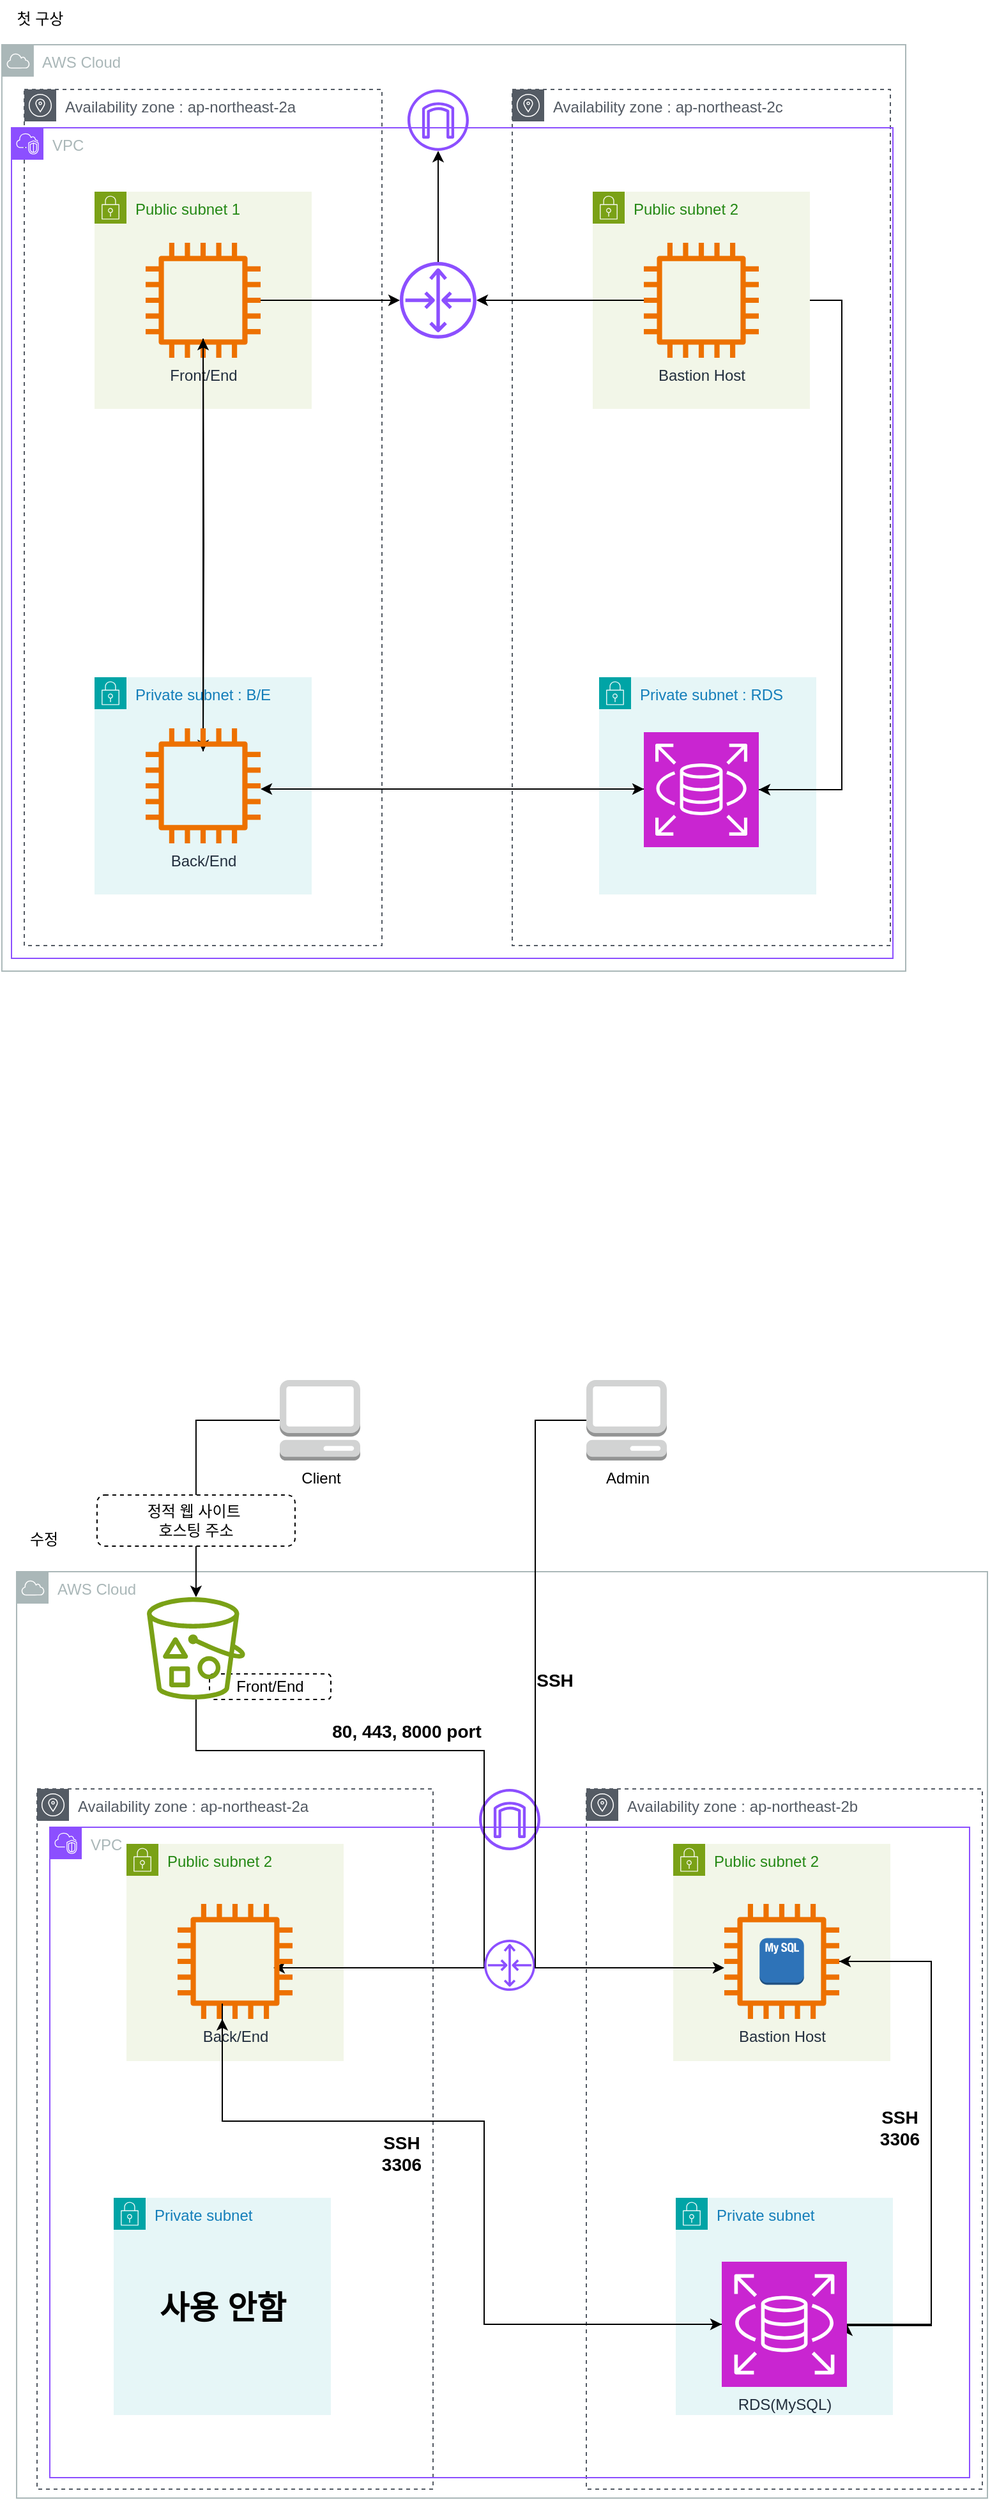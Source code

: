<mxfile version="24.8.3">
  <diagram name="페이지-1" id="5gEI9ucqlpTtz-7oKbEV">
    <mxGraphModel dx="1434" dy="780" grid="1" gridSize="10" guides="1" tooltips="1" connect="1" arrows="1" fold="1" page="1" pageScale="1" pageWidth="827" pageHeight="1169" math="0" shadow="0">
      <root>
        <mxCell id="0" />
        <mxCell id="1" parent="0" />
        <mxCell id="hJIwRo_jDM6yLLJMVprT-30" value="Availability zone : ap-northeast-2c" style="sketch=0;outlineConnect=0;gradientColor=none;html=1;whiteSpace=wrap;fontSize=12;fontStyle=0;shape=mxgraph.aws4.group;grIcon=mxgraph.aws4.group_availability_zone;strokeColor=#545B64;fillColor=none;verticalAlign=top;align=left;spacingLeft=30;fontColor=#545B64;dashed=1;movable=1;resizable=1;rotatable=1;deletable=1;editable=1;locked=0;connectable=1;" parent="1" vertex="1">
          <mxGeometry x="422" y="210" width="296" height="670" as="geometry" />
        </mxCell>
        <mxCell id="hJIwRo_jDM6yLLJMVprT-66" value="AWS Cloud" style="sketch=0;outlineConnect=0;gradientColor=none;html=1;whiteSpace=wrap;fontSize=12;fontStyle=0;shape=mxgraph.aws4.group;grIcon=mxgraph.aws4.group_aws_cloud;strokeColor=#AAB7B8;fillColor=none;verticalAlign=top;align=left;spacingLeft=30;fontColor=#AAB7B8;dashed=0;" parent="1" vertex="1">
          <mxGeometry x="34" y="1370" width="760" height="725" as="geometry" />
        </mxCell>
        <mxCell id="hJIwRo_jDM6yLLJMVprT-32" value="AWS Cloud" style="sketch=0;outlineConnect=0;gradientColor=none;html=1;whiteSpace=wrap;fontSize=12;fontStyle=0;shape=mxgraph.aws4.group;grIcon=mxgraph.aws4.group_aws_cloud;strokeColor=#AAB7B8;fillColor=none;verticalAlign=top;align=left;spacingLeft=30;fontColor=#AAB7B8;dashed=0;" parent="1" vertex="1">
          <mxGeometry x="22.45" y="175" width="707.55" height="725" as="geometry" />
        </mxCell>
        <mxCell id="hJIwRo_jDM6yLLJMVprT-27" value="Availability zone : ap-northeast-2a" style="sketch=0;outlineConnect=0;gradientColor=none;html=1;whiteSpace=wrap;fontSize=12;fontStyle=0;shape=mxgraph.aws4.group;grIcon=mxgraph.aws4.group_availability_zone;strokeColor=#545B64;fillColor=none;verticalAlign=top;align=left;spacingLeft=30;fontColor=#545B64;dashed=1;movable=1;resizable=1;rotatable=1;deletable=1;editable=1;locked=0;connectable=1;" parent="1" vertex="1">
          <mxGeometry x="40" y="210" width="280" height="670" as="geometry" />
        </mxCell>
        <mxCell id="hJIwRo_jDM6yLLJMVprT-26" value="VPC" style="points=[[0,0],[0.25,0],[0.5,0],[0.75,0],[1,0],[1,0.25],[1,0.5],[1,0.75],[1,1],[0.75,1],[0.5,1],[0.25,1],[0,1],[0,0.75],[0,0.5],[0,0.25]];outlineConnect=0;gradientColor=none;html=1;whiteSpace=wrap;fontSize=12;fontStyle=0;container=0;pointerEvents=0;collapsible=0;recursiveResize=0;shape=mxgraph.aws4.group;grIcon=mxgraph.aws4.group_vpc2;strokeColor=#8C4FFF;fillColor=none;verticalAlign=top;align=left;spacingLeft=30;fontColor=#AAB7B8;dashed=0;movable=1;resizable=1;rotatable=1;deletable=1;editable=1;locked=0;connectable=1;" parent="1" vertex="1">
          <mxGeometry x="30" y="240" width="690" height="650" as="geometry" />
        </mxCell>
        <mxCell id="hJIwRo_jDM6yLLJMVprT-3" value="Private subnet : RDS" style="points=[[0,0],[0.25,0],[0.5,0],[0.75,0],[1,0],[1,0.25],[1,0.5],[1,0.75],[1,1],[0.75,1],[0.5,1],[0.25,1],[0,1],[0,0.75],[0,0.5],[0,0.25]];outlineConnect=0;gradientColor=none;html=1;whiteSpace=wrap;fontSize=12;fontStyle=0;container=0;pointerEvents=0;collapsible=0;recursiveResize=0;shape=mxgraph.aws4.group;grIcon=mxgraph.aws4.group_security_group;grStroke=0;strokeColor=#00A4A6;fillColor=#E6F6F7;verticalAlign=top;align=left;spacingLeft=30;fontColor=#147EBA;dashed=0;" parent="1" vertex="1">
          <mxGeometry x="490" y="670" width="170" height="170" as="geometry" />
        </mxCell>
        <mxCell id="hJIwRo_jDM6yLLJMVprT-65" value="첫 구상" style="text;html=1;align=center;verticalAlign=middle;resizable=0;points=[];autosize=1;strokeColor=none;fillColor=none;" parent="1" vertex="1">
          <mxGeometry x="22.45" y="140" width="60" height="30" as="geometry" />
        </mxCell>
        <mxCell id="hJIwRo_jDM6yLLJMVprT-67" value="수정" style="text;html=1;align=center;verticalAlign=middle;resizable=0;points=[];autosize=1;strokeColor=none;fillColor=none;" parent="1" vertex="1">
          <mxGeometry x="30" y="1330" width="50" height="30" as="geometry" />
        </mxCell>
        <mxCell id="hJIwRo_jDM6yLLJMVprT-35" value="" style="sketch=0;points=[[0,0,0],[0.25,0,0],[0.5,0,0],[0.75,0,0],[1,0,0],[0,1,0],[0.25,1,0],[0.5,1,0],[0.75,1,0],[1,1,0],[0,0.25,0],[0,0.5,0],[0,0.75,0],[1,0.25,0],[1,0.5,0],[1,0.75,0]];outlineConnect=0;fontColor=#232F3E;fillColor=#C925D1;strokeColor=#ffffff;dashed=0;verticalLabelPosition=bottom;verticalAlign=top;align=center;html=1;fontSize=12;fontStyle=0;aspect=fixed;shape=mxgraph.aws4.resourceIcon;resIcon=mxgraph.aws4.rds;direction=south;rotation=-90;" parent="1" vertex="1">
          <mxGeometry x="525" y="713" width="90" height="90" as="geometry" />
        </mxCell>
        <mxCell id="hJIwRo_jDM6yLLJMVprT-57" style="edgeStyle=orthogonalEdgeStyle;rounded=0;orthogonalLoop=1;jettySize=auto;html=1;exitX=1;exitY=0.5;exitDx=0;exitDy=0;exitPerimeter=0;" parent="1" source="hJIwRo_jDM6yLLJMVprT-35" target="hJIwRo_jDM6yLLJMVprT-36" edge="1">
          <mxGeometry relative="1" as="geometry">
            <Array as="points">
              <mxPoint x="680" y="758" />
              <mxPoint x="680" y="375" />
            </Array>
          </mxGeometry>
        </mxCell>
        <mxCell id="hJIwRo_jDM6yLLJMVprT-48" style="edgeStyle=orthogonalEdgeStyle;rounded=0;orthogonalLoop=1;jettySize=auto;html=1;entryX=1;entryY=0.5;entryDx=0;entryDy=0;entryPerimeter=0;" parent="1" source="hJIwRo_jDM6yLLJMVprT-36" target="hJIwRo_jDM6yLLJMVprT-35" edge="1">
          <mxGeometry relative="1" as="geometry">
            <Array as="points">
              <mxPoint x="680" y="375" />
              <mxPoint x="680" y="758" />
            </Array>
          </mxGeometry>
        </mxCell>
        <mxCell id="hJIwRo_jDM6yLLJMVprT-51" style="edgeStyle=orthogonalEdgeStyle;rounded=0;orthogonalLoop=1;jettySize=auto;html=1;entryX=0;entryY=0.25;entryDx=0;entryDy=0;entryPerimeter=0;" parent="1" edge="1">
          <mxGeometry relative="1" as="geometry">
            <mxPoint x="225" y="757.5" as="sourcePoint" />
            <mxPoint x="525" y="757.5" as="targetPoint" />
            <Array as="points">
              <mxPoint x="360" y="758" />
            </Array>
          </mxGeometry>
        </mxCell>
        <mxCell id="hJIwRo_jDM6yLLJMVprT-95" value="Availability zone : ap-northeast-2a" style="sketch=0;outlineConnect=0;gradientColor=none;html=1;whiteSpace=wrap;fontSize=12;fontStyle=0;shape=mxgraph.aws4.group;grIcon=mxgraph.aws4.group_availability_zone;strokeColor=#545B64;fillColor=none;verticalAlign=top;align=left;spacingLeft=30;fontColor=#545B64;dashed=1;movable=1;resizable=1;rotatable=1;deletable=1;editable=1;locked=0;connectable=1;" parent="1" vertex="1">
          <mxGeometry x="50" y="1540" width="310" height="548" as="geometry" />
        </mxCell>
        <mxCell id="hJIwRo_jDM6yLLJMVprT-96" value="Availability zone : ap-northeast-2b" style="sketch=0;outlineConnect=0;gradientColor=none;html=1;whiteSpace=wrap;fontSize=12;fontStyle=0;shape=mxgraph.aws4.group;grIcon=mxgraph.aws4.group_availability_zone;strokeColor=#545B64;fillColor=none;verticalAlign=top;align=left;spacingLeft=30;fontColor=#545B64;dashed=1;movable=1;resizable=1;rotatable=1;deletable=1;editable=1;locked=0;connectable=1;" parent="1" vertex="1">
          <mxGeometry x="480" y="1540" width="310" height="548" as="geometry" />
        </mxCell>
        <mxCell id="hJIwRo_jDM6yLLJMVprT-4" value="Public subnet 1" style="points=[[0,0],[0.25,0],[0.5,0],[0.75,0],[1,0],[1,0.25],[1,0.5],[1,0.75],[1,1],[0.75,1],[0.5,1],[0.25,1],[0,1],[0,0.75],[0,0.5],[0,0.25]];outlineConnect=0;gradientColor=none;html=1;whiteSpace=wrap;fontSize=12;fontStyle=0;container=0;pointerEvents=0;collapsible=0;recursiveResize=0;shape=mxgraph.aws4.group;grIcon=mxgraph.aws4.group_security_group;grStroke=0;strokeColor=#7AA116;fillColor=#F2F6E8;verticalAlign=top;align=left;spacingLeft=30;fontColor=#248814;dashed=0;" parent="1" vertex="1">
          <mxGeometry x="95" y="290" width="170" height="170" as="geometry" />
        </mxCell>
        <mxCell id="hJIwRo_jDM6yLLJMVprT-5" value="Public subnet 2" style="points=[[0,0],[0.25,0],[0.5,0],[0.75,0],[1,0],[1,0.25],[1,0.5],[1,0.75],[1,1],[0.75,1],[0.5,1],[0.25,1],[0,1],[0,0.75],[0,0.5],[0,0.25]];outlineConnect=0;gradientColor=none;html=1;whiteSpace=wrap;fontSize=12;fontStyle=0;container=0;pointerEvents=0;collapsible=0;recursiveResize=0;shape=mxgraph.aws4.group;grIcon=mxgraph.aws4.group_security_group;grStroke=0;strokeColor=#7AA116;fillColor=#F2F6E8;verticalAlign=top;align=left;spacingLeft=30;fontColor=#248814;dashed=0;movable=1;resizable=1;rotatable=1;deletable=1;editable=1;locked=0;connectable=1;" parent="1" vertex="1">
          <mxGeometry x="485" y="290" width="170" height="170" as="geometry" />
        </mxCell>
        <mxCell id="hJIwRo_jDM6yLLJMVprT-2" value="Private subnet : B/E" style="points=[[0,0],[0.25,0],[0.5,0],[0.75,0],[1,0],[1,0.25],[1,0.5],[1,0.75],[1,1],[0.75,1],[0.5,1],[0.25,1],[0,1],[0,0.75],[0,0.5],[0,0.25]];outlineConnect=0;gradientColor=none;html=1;whiteSpace=wrap;fontSize=12;fontStyle=0;container=1;pointerEvents=0;collapsible=0;recursiveResize=0;shape=mxgraph.aws4.group;grIcon=mxgraph.aws4.group_security_group;grStroke=0;strokeColor=#00A4A6;fillColor=#E6F6F7;verticalAlign=top;align=left;spacingLeft=30;fontColor=#147EBA;dashed=0;" parent="1" vertex="1">
          <mxGeometry x="95" y="670" width="170" height="170" as="geometry" />
        </mxCell>
        <mxCell id="hJIwRo_jDM6yLLJMVprT-36" value="Bastion Host" style="sketch=0;outlineConnect=0;fontColor=#232F3E;gradientColor=none;fillColor=#ED7100;strokeColor=none;dashed=0;verticalLabelPosition=bottom;verticalAlign=top;align=center;html=1;fontSize=12;fontStyle=0;aspect=fixed;pointerEvents=1;shape=mxgraph.aws4.instance2;" parent="1" vertex="1">
          <mxGeometry x="525" y="330" width="90" height="90" as="geometry" />
        </mxCell>
        <mxCell id="hJIwRo_jDM6yLLJMVprT-34" value="Front/End" style="sketch=0;outlineConnect=0;fontColor=#232F3E;gradientColor=none;fillColor=#ED7100;strokeColor=none;dashed=0;verticalLabelPosition=bottom;verticalAlign=top;align=center;html=1;fontSize=12;fontStyle=0;aspect=fixed;pointerEvents=1;shape=mxgraph.aws4.instance2;" parent="1" vertex="1">
          <mxGeometry x="135" y="330" width="90" height="90" as="geometry" />
        </mxCell>
        <mxCell id="hJIwRo_jDM6yLLJMVprT-63" style="edgeStyle=orthogonalEdgeStyle;rounded=0;orthogonalLoop=1;jettySize=auto;html=1;exitX=0.5;exitY=1;exitDx=0;exitDy=0;entryX=0.5;entryY=0;entryDx=0;entryDy=0;" parent="1" target="hJIwRo_jDM6yLLJMVprT-41" edge="1">
          <mxGeometry relative="1" as="geometry">
            <mxPoint x="180" y="405" as="sourcePoint" />
          </mxGeometry>
        </mxCell>
        <mxCell id="hJIwRo_jDM6yLLJMVprT-64" style="edgeStyle=orthogonalEdgeStyle;rounded=0;orthogonalLoop=1;jettySize=auto;html=1;exitX=0.5;exitY=0;exitDx=0;exitDy=0;" parent="1" source="hJIwRo_jDM6yLLJMVprT-41" edge="1">
          <mxGeometry relative="1" as="geometry">
            <mxPoint x="180" y="405" as="targetPoint" />
          </mxGeometry>
        </mxCell>
        <mxCell id="hJIwRo_jDM6yLLJMVprT-33" value="" style="sketch=0;outlineConnect=0;fontColor=#232F3E;gradientColor=none;fillColor=#8C4FFF;strokeColor=none;dashed=0;verticalLabelPosition=bottom;verticalAlign=top;align=center;html=1;fontSize=12;fontStyle=0;aspect=fixed;pointerEvents=1;shape=mxgraph.aws4.internet_gateway;" parent="1" vertex="1">
          <mxGeometry x="340" y="210" width="48" height="48" as="geometry" />
        </mxCell>
        <mxCell id="hJIwRo_jDM6yLLJMVprT-59" style="edgeStyle=orthogonalEdgeStyle;rounded=0;orthogonalLoop=1;jettySize=auto;html=1;" parent="1" source="hJIwRo_jDM6yLLJMVprT-36" target="hJIwRo_jDM6yLLJMVprT-56" edge="1">
          <mxGeometry relative="1" as="geometry" />
        </mxCell>
        <mxCell id="hJIwRo_jDM6yLLJMVprT-60" style="edgeStyle=orthogonalEdgeStyle;rounded=0;orthogonalLoop=1;jettySize=auto;html=1;" parent="1" source="hJIwRo_jDM6yLLJMVprT-34" target="hJIwRo_jDM6yLLJMVprT-56" edge="1">
          <mxGeometry relative="1" as="geometry" />
        </mxCell>
        <mxCell id="hJIwRo_jDM6yLLJMVprT-61" style="edgeStyle=orthogonalEdgeStyle;rounded=0;orthogonalLoop=1;jettySize=auto;html=1;" parent="1" source="hJIwRo_jDM6yLLJMVprT-56" target="hJIwRo_jDM6yLLJMVprT-33" edge="1">
          <mxGeometry relative="1" as="geometry" />
        </mxCell>
        <mxCell id="hJIwRo_jDM6yLLJMVprT-56" value="" style="sketch=0;outlineConnect=0;fontColor=#232F3E;gradientColor=none;fillColor=#8C4FFF;strokeColor=none;dashed=0;verticalLabelPosition=bottom;verticalAlign=top;align=center;html=1;fontSize=12;fontStyle=0;aspect=fixed;pointerEvents=1;shape=mxgraph.aws4.router;" parent="1" vertex="1">
          <mxGeometry x="334" y="345" width="60" height="60" as="geometry" />
        </mxCell>
        <mxCell id="hJIwRo_jDM6yLLJMVprT-37" value="Back/End" style="sketch=0;outlineConnect=0;fontColor=#232F3E;gradientColor=none;fillColor=#ED7100;strokeColor=none;dashed=0;verticalLabelPosition=bottom;verticalAlign=top;align=center;html=1;fontSize=12;fontStyle=0;aspect=fixed;pointerEvents=1;shape=mxgraph.aws4.instance2;" parent="1" vertex="1">
          <mxGeometry x="135" y="710" width="90" height="90" as="geometry" />
        </mxCell>
        <mxCell id="hJIwRo_jDM6yLLJMVprT-41" value="" style="shape=image;html=1;verticalAlign=top;verticalLabelPosition=bottom;labelBackgroundColor=#ffffff;imageAspect=0;aspect=fixed;image=https://cdn1.iconfinder.com/data/icons/unicons-line-vol-3/24/docker-128.png" parent="1" vertex="1">
          <mxGeometry x="150" y="728" width="60" height="60" as="geometry" />
        </mxCell>
        <mxCell id="hJIwRo_jDM6yLLJMVprT-52" style="edgeStyle=orthogonalEdgeStyle;rounded=0;orthogonalLoop=1;jettySize=auto;html=1;exitX=0;exitY=0.75;exitDx=0;exitDy=0;exitPerimeter=0;" parent="1" edge="1">
          <mxGeometry relative="1" as="geometry">
            <mxPoint x="525" y="757.5" as="sourcePoint" />
            <mxPoint x="225" y="757.5" as="targetPoint" />
            <Array as="points">
              <mxPoint x="450" y="757" />
              <mxPoint x="450" y="757" />
            </Array>
          </mxGeometry>
        </mxCell>
        <mxCell id="hJIwRo_jDM6yLLJMVprT-114" value="VPC" style="points=[[0,0],[0.25,0],[0.5,0],[0.75,0],[1,0],[1,0.25],[1,0.5],[1,0.75],[1,1],[0.75,1],[0.5,1],[0.25,1],[0,1],[0,0.75],[0,0.5],[0,0.25]];outlineConnect=0;gradientColor=none;html=1;whiteSpace=wrap;fontSize=12;fontStyle=0;container=0;pointerEvents=0;collapsible=0;recursiveResize=0;shape=mxgraph.aws4.group;grIcon=mxgraph.aws4.group_vpc2;strokeColor=#8C4FFF;fillColor=none;verticalAlign=top;align=left;spacingLeft=30;fontColor=#AAB7B8;dashed=0;movable=1;resizable=1;rotatable=1;deletable=1;editable=1;locked=0;connectable=1;" parent="1" vertex="1">
          <mxGeometry x="60" y="1570" width="720" height="509" as="geometry" />
        </mxCell>
        <mxCell id="hJIwRo_jDM6yLLJMVprT-117" value="Private subnet&amp;nbsp;" style="points=[[0,0],[0.25,0],[0.5,0],[0.75,0],[1,0],[1,0.25],[1,0.5],[1,0.75],[1,1],[0.75,1],[0.5,1],[0.25,1],[0,1],[0,0.75],[0,0.5],[0,0.25]];outlineConnect=0;gradientColor=none;html=1;whiteSpace=wrap;fontSize=12;fontStyle=0;container=0;pointerEvents=0;collapsible=0;recursiveResize=0;shape=mxgraph.aws4.group;grIcon=mxgraph.aws4.group_security_group;grStroke=0;strokeColor=#00A4A6;fillColor=#E6F6F7;verticalAlign=top;align=left;spacingLeft=30;fontColor=#147EBA;dashed=0;" parent="1" vertex="1">
          <mxGeometry x="550" y="1860" width="170" height="170" as="geometry" />
        </mxCell>
        <mxCell id="hJIwRo_jDM6yLLJMVprT-120" value="Private subnet&amp;nbsp;" style="points=[[0,0],[0.25,0],[0.5,0],[0.75,0],[1,0],[1,0.25],[1,0.5],[1,0.75],[1,1],[0.75,1],[0.5,1],[0.25,1],[0,1],[0,0.75],[0,0.5],[0,0.25]];outlineConnect=0;gradientColor=none;html=1;whiteSpace=wrap;fontSize=12;fontStyle=0;container=0;pointerEvents=0;collapsible=0;recursiveResize=0;shape=mxgraph.aws4.group;grIcon=mxgraph.aws4.group_security_group;grStroke=0;strokeColor=#00A4A6;fillColor=#E6F6F7;verticalAlign=top;align=left;spacingLeft=30;fontColor=#147EBA;dashed=0;" parent="1" vertex="1">
          <mxGeometry x="110" y="1860" width="170" height="170" as="geometry" />
        </mxCell>
        <mxCell id="hJIwRo_jDM6yLLJMVprT-132" value="Public subnet 2" style="points=[[0,0],[0.25,0],[0.5,0],[0.75,0],[1,0],[1,0.25],[1,0.5],[1,0.75],[1,1],[0.75,1],[0.5,1],[0.25,1],[0,1],[0,0.75],[0,0.5],[0,0.25]];outlineConnect=0;gradientColor=none;html=1;whiteSpace=wrap;fontSize=12;fontStyle=0;container=0;pointerEvents=0;collapsible=0;recursiveResize=0;shape=mxgraph.aws4.group;grIcon=mxgraph.aws4.group_security_group;grStroke=0;strokeColor=#7AA116;fillColor=#F2F6E8;verticalAlign=top;align=left;spacingLeft=30;fontColor=#248814;dashed=0;movable=1;resizable=1;rotatable=1;deletable=1;editable=1;locked=0;connectable=1;" parent="1" vertex="1">
          <mxGeometry x="548" y="1583" width="170" height="170" as="geometry" />
        </mxCell>
        <mxCell id="hJIwRo_jDM6yLLJMVprT-133" value="Public subnet 2" style="points=[[0,0],[0.25,0],[0.5,0],[0.75,0],[1,0],[1,0.25],[1,0.5],[1,0.75],[1,1],[0.75,1],[0.5,1],[0.25,1],[0,1],[0,0.75],[0,0.5],[0,0.25]];outlineConnect=0;gradientColor=none;html=1;whiteSpace=wrap;fontSize=12;fontStyle=0;container=0;pointerEvents=0;collapsible=0;recursiveResize=0;shape=mxgraph.aws4.group;grIcon=mxgraph.aws4.group_security_group;grStroke=0;strokeColor=#7AA116;fillColor=#F2F6E8;verticalAlign=top;align=left;spacingLeft=30;fontColor=#248814;dashed=0;movable=1;resizable=1;rotatable=1;deletable=1;editable=1;locked=0;connectable=1;" parent="1" vertex="1">
          <mxGeometry x="120" y="1583" width="170" height="170" as="geometry" />
        </mxCell>
        <mxCell id="hJIwRo_jDM6yLLJMVprT-136" value="" style="sketch=0;outlineConnect=0;fontColor=#232F3E;gradientColor=none;fillColor=#8C4FFF;strokeColor=none;dashed=0;verticalLabelPosition=bottom;verticalAlign=top;align=center;html=1;fontSize=12;fontStyle=0;aspect=fixed;pointerEvents=1;shape=mxgraph.aws4.internet_gateway;" parent="1" vertex="1">
          <mxGeometry x="396" y="1540" width="48" height="48" as="geometry" />
        </mxCell>
        <mxCell id="hJIwRo_jDM6yLLJMVprT-137" value="Bastion Host" style="sketch=0;outlineConnect=0;fontColor=#232F3E;gradientColor=none;fillColor=#ED7100;strokeColor=none;dashed=0;verticalLabelPosition=bottom;verticalAlign=top;align=center;html=1;fontSize=12;fontStyle=0;aspect=fixed;pointerEvents=1;shape=mxgraph.aws4.instance2;" parent="1" vertex="1">
          <mxGeometry x="588" y="1630" width="90" height="90" as="geometry" />
        </mxCell>
        <mxCell id="5JPJ3p6BBWuyAXsUHF-Q-9" style="edgeStyle=orthogonalEdgeStyle;rounded=0;orthogonalLoop=1;jettySize=auto;html=1;" edge="1" parent="1" source="hJIwRo_jDM6yLLJMVprT-139" target="hJIwRo_jDM6yLLJMVprT-145">
          <mxGeometry relative="1" as="geometry" />
        </mxCell>
        <mxCell id="hJIwRo_jDM6yLLJMVprT-139" value="Client" style="outlineConnect=0;dashed=0;verticalLabelPosition=bottom;verticalAlign=top;align=center;html=1;shape=mxgraph.aws3.management_console;fillColor=#D2D3D3;gradientColor=none;" parent="1" vertex="1">
          <mxGeometry x="240" y="1220" width="63" height="63" as="geometry" />
        </mxCell>
        <mxCell id="hJIwRo_jDM6yLLJMVprT-144" value="" style="edgeStyle=orthogonalEdgeStyle;rounded=0;orthogonalLoop=1;jettySize=auto;html=1;entryX=1;entryY=0.5;entryDx=0;entryDy=0;entryPerimeter=0;" parent="1" source="hJIwRo_jDM6yLLJMVprT-137" target="hJIwRo_jDM6yLLJMVprT-116" edge="1">
          <mxGeometry relative="1" as="geometry">
            <Array as="points">
              <mxPoint x="750" y="1675" />
              <mxPoint x="750" y="1960" />
            </Array>
          </mxGeometry>
        </mxCell>
        <mxCell id="hJIwRo_jDM6yLLJMVprT-146" value="Front/End" style="rounded=1;whiteSpace=wrap;html=1;glass=0;dashed=1;align=center;" parent="1" vertex="1">
          <mxGeometry x="185" y="1450" width="95" height="20" as="geometry" />
        </mxCell>
        <mxCell id="5JPJ3p6BBWuyAXsUHF-Q-5" style="edgeStyle=orthogonalEdgeStyle;rounded=0;orthogonalLoop=1;jettySize=auto;html=1;" edge="1" parent="1" source="hJIwRo_jDM6yLLJMVprT-145" target="hJIwRo_jDM6yLLJMVprT-123">
          <mxGeometry relative="1" as="geometry">
            <Array as="points">
              <mxPoint x="175" y="1510" />
              <mxPoint x="400" y="1510" />
              <mxPoint x="400" y="1680" />
            </Array>
          </mxGeometry>
        </mxCell>
        <mxCell id="hJIwRo_jDM6yLLJMVprT-145" value="" style="sketch=0;outlineConnect=0;fontColor=#232F3E;gradientColor=none;fillColor=#7AA116;strokeColor=none;dashed=0;verticalLabelPosition=bottom;verticalAlign=top;align=center;html=1;fontSize=12;fontStyle=0;aspect=fixed;pointerEvents=1;shape=mxgraph.aws4.bucket_with_objects;" parent="1" vertex="1">
          <mxGeometry x="136" y="1390" width="76.93" height="80" as="geometry" />
        </mxCell>
        <mxCell id="hJIwRo_jDM6yLLJMVprT-150" style="edgeStyle=orthogonalEdgeStyle;rounded=0;orthogonalLoop=1;jettySize=auto;html=1;exitX=0;exitY=0.5;exitDx=0;exitDy=0;exitPerimeter=0;" parent="1" source="hJIwRo_jDM6yLLJMVprT-116" target="hJIwRo_jDM6yLLJMVprT-122" edge="1">
          <mxGeometry relative="1" as="geometry">
            <Array as="points">
              <mxPoint x="400" y="1959" />
              <mxPoint x="400" y="1800" />
              <mxPoint x="195" y="1800" />
            </Array>
          </mxGeometry>
        </mxCell>
        <mxCell id="hJIwRo_jDM6yLLJMVprT-122" value="Back/End" style="sketch=0;outlineConnect=0;fontColor=#232F3E;gradientColor=none;fillColor=#ED7100;strokeColor=none;dashed=0;verticalLabelPosition=bottom;verticalAlign=top;align=center;html=1;fontSize=12;fontStyle=0;aspect=fixed;pointerEvents=1;shape=mxgraph.aws4.instance2;" parent="1" vertex="1">
          <mxGeometry x="160" y="1630" width="90" height="90" as="geometry" />
        </mxCell>
        <mxCell id="hJIwRo_jDM6yLLJMVprT-123" value="" style="shape=image;html=1;verticalAlign=top;verticalLabelPosition=bottom;labelBackgroundColor=#ffffff;imageAspect=0;aspect=fixed;image=https://cdn1.iconfinder.com/data/icons/unicons-line-vol-3/24/docker-128.png" parent="1" vertex="1">
          <mxGeometry x="175" y="1648" width="60" height="60" as="geometry" />
        </mxCell>
        <mxCell id="5JPJ3p6BBWuyAXsUHF-Q-10" style="edgeStyle=orthogonalEdgeStyle;rounded=0;orthogonalLoop=1;jettySize=auto;html=1;" edge="1" parent="1" source="hJIwRo_jDM6yLLJMVprT-116" target="hJIwRo_jDM6yLLJMVprT-137">
          <mxGeometry relative="1" as="geometry">
            <Array as="points">
              <mxPoint x="750" y="1959" />
              <mxPoint x="750" y="1675" />
            </Array>
          </mxGeometry>
        </mxCell>
        <mxCell id="hJIwRo_jDM6yLLJMVprT-116" value="RDS(MySQL)" style="sketch=0;points=[[0,0,0],[0.25,0,0],[0.5,0,0],[0.75,0,0],[1,0,0],[0,1,0],[0.25,1,0],[0.5,1,0],[0.75,1,0],[1,1,0],[0,0.25,0],[0,0.5,0],[0,0.75,0],[1,0.25,0],[1,0.5,0],[1,0.75,0]];outlineConnect=0;fontColor=#232F3E;fillColor=#C925D1;strokeColor=#ffffff;dashed=0;verticalLabelPosition=bottom;verticalAlign=top;align=center;html=1;fontSize=12;fontStyle=0;aspect=fixed;shape=mxgraph.aws4.resourceIcon;resIcon=mxgraph.aws4.rds;" parent="1" vertex="1">
          <mxGeometry x="586" y="1910" width="98" height="98" as="geometry" />
        </mxCell>
        <mxCell id="5JPJ3p6BBWuyAXsUHF-Q-1" value="" style="sketch=0;outlineConnect=0;fontColor=#232F3E;gradientColor=none;fillColor=#8C4FFF;strokeColor=none;dashed=0;verticalLabelPosition=bottom;verticalAlign=top;align=center;html=1;fontSize=12;fontStyle=0;aspect=fixed;pointerEvents=1;shape=mxgraph.aws4.router;" vertex="1" parent="1">
          <mxGeometry x="400" y="1658" width="40" height="40" as="geometry" />
        </mxCell>
        <mxCell id="5JPJ3p6BBWuyAXsUHF-Q-2" style="edgeStyle=orthogonalEdgeStyle;rounded=0;orthogonalLoop=1;jettySize=auto;html=1;entryX=0;entryY=0.5;entryDx=0;entryDy=0;entryPerimeter=0;" edge="1" parent="1" source="hJIwRo_jDM6yLLJMVprT-123" target="hJIwRo_jDM6yLLJMVprT-116">
          <mxGeometry relative="1" as="geometry">
            <Array as="points">
              <mxPoint x="195" y="1800" />
              <mxPoint x="400" y="1800" />
              <mxPoint x="400" y="1959" />
            </Array>
          </mxGeometry>
        </mxCell>
        <mxCell id="5JPJ3p6BBWuyAXsUHF-Q-8" value="" style="edgeStyle=orthogonalEdgeStyle;rounded=0;orthogonalLoop=1;jettySize=auto;html=1;" edge="1" parent="1" source="5JPJ3p6BBWuyAXsUHF-Q-7" target="hJIwRo_jDM6yLLJMVprT-137">
          <mxGeometry relative="1" as="geometry">
            <Array as="points">
              <mxPoint x="440" y="1252" />
              <mxPoint x="440" y="1680" />
            </Array>
          </mxGeometry>
        </mxCell>
        <mxCell id="5JPJ3p6BBWuyAXsUHF-Q-7" value="Admin" style="outlineConnect=0;dashed=0;verticalLabelPosition=bottom;verticalAlign=top;align=center;html=1;shape=mxgraph.aws3.management_console;fillColor=#D2D3D3;gradientColor=none;" vertex="1" parent="1">
          <mxGeometry x="480" y="1220" width="63" height="63" as="geometry" />
        </mxCell>
        <mxCell id="5JPJ3p6BBWuyAXsUHF-Q-11" value="&lt;b&gt;&lt;font style=&quot;font-size: 14px;&quot;&gt;SSH&lt;/font&gt;&lt;/b&gt;" style="text;html=1;align=center;verticalAlign=middle;resizable=0;points=[];autosize=1;strokeColor=none;fillColor=none;" vertex="1" parent="1">
          <mxGeometry x="430" y="1440" width="50" height="30" as="geometry" />
        </mxCell>
        <mxCell id="5JPJ3p6BBWuyAXsUHF-Q-14" value="&lt;div&gt;정적 웹 사이트&amp;nbsp;&lt;/div&gt;&lt;div&gt;호스팅 주소&lt;/div&gt;" style="rounded=1;whiteSpace=wrap;html=1;glass=0;dashed=1;align=center;" vertex="1" parent="1">
          <mxGeometry x="96.96" y="1310" width="155" height="40" as="geometry" />
        </mxCell>
        <mxCell id="5JPJ3p6BBWuyAXsUHF-Q-15" value="&lt;b&gt;&lt;font style=&quot;font-size: 14px;&quot;&gt;80, 443, 8000 port&lt;/font&gt;&lt;/b&gt;" style="text;html=1;align=center;verticalAlign=middle;resizable=0;points=[];autosize=1;strokeColor=none;fillColor=none;" vertex="1" parent="1">
          <mxGeometry x="269" y="1480" width="140" height="30" as="geometry" />
        </mxCell>
        <mxCell id="5JPJ3p6BBWuyAXsUHF-Q-16" value="&lt;b&gt;&lt;font style=&quot;font-size: 14px;&quot;&gt;SSH&lt;/font&gt;&lt;/b&gt;&lt;div&gt;&lt;b&gt;&lt;font style=&quot;font-size: 14px;&quot;&gt;3306&lt;/font&gt;&lt;/b&gt;&lt;/div&gt;" style="text;html=1;align=center;verticalAlign=middle;resizable=0;points=[];autosize=1;strokeColor=none;fillColor=none;" vertex="1" parent="1">
          <mxGeometry x="700" y="1780" width="50" height="50" as="geometry" />
        </mxCell>
        <mxCell id="5JPJ3p6BBWuyAXsUHF-Q-17" value="&lt;b style=&quot;&quot;&gt;&lt;font style=&quot;font-size: 25px;&quot;&gt;사용 안함&lt;/font&gt;&lt;/b&gt;" style="text;html=1;align=center;verticalAlign=middle;resizable=0;points=[];autosize=1;strokeColor=none;fillColor=none;" vertex="1" parent="1">
          <mxGeometry x="130" y="1925" width="130" height="40" as="geometry" />
        </mxCell>
        <mxCell id="5JPJ3p6BBWuyAXsUHF-Q-19" value="&lt;b&gt;&lt;font style=&quot;font-size: 14px;&quot;&gt;SSH&lt;/font&gt;&lt;/b&gt;&lt;div&gt;&lt;b&gt;&lt;font style=&quot;font-size: 14px;&quot;&gt;3306&lt;/font&gt;&lt;/b&gt;&lt;/div&gt;" style="text;html=1;align=center;verticalAlign=middle;resizable=0;points=[];autosize=1;strokeColor=none;fillColor=none;" vertex="1" parent="1">
          <mxGeometry x="310" y="1799.5" width="50" height="50" as="geometry" />
        </mxCell>
        <mxCell id="5JPJ3p6BBWuyAXsUHF-Q-21" value="" style="outlineConnect=0;dashed=0;verticalLabelPosition=bottom;verticalAlign=top;align=center;html=1;shape=mxgraph.aws3.mysql_db_instance_2;fillColor=#2E73B8;gradientColor=none;" vertex="1" parent="1">
          <mxGeometry x="615.62" y="1656.75" width="34.76" height="36.5" as="geometry" />
        </mxCell>
      </root>
    </mxGraphModel>
  </diagram>
</mxfile>
